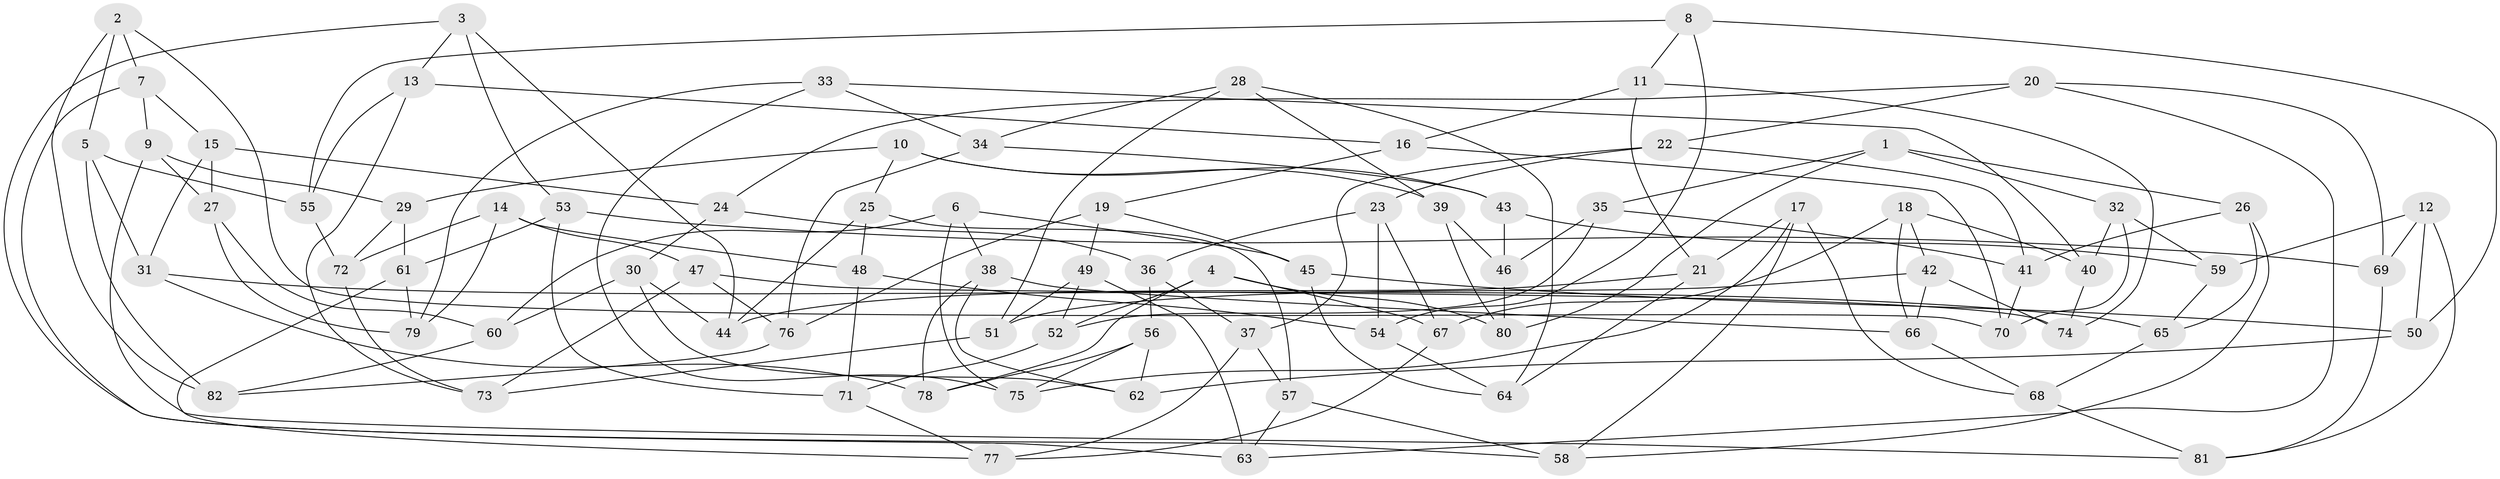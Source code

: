 // coarse degree distribution, {6: 0.7021276595744681, 4: 0.2553191489361702, 5: 0.0425531914893617}
// Generated by graph-tools (version 1.1) at 2025/52/02/27/25 19:52:30]
// undirected, 82 vertices, 164 edges
graph export_dot {
graph [start="1"]
  node [color=gray90,style=filled];
  1;
  2;
  3;
  4;
  5;
  6;
  7;
  8;
  9;
  10;
  11;
  12;
  13;
  14;
  15;
  16;
  17;
  18;
  19;
  20;
  21;
  22;
  23;
  24;
  25;
  26;
  27;
  28;
  29;
  30;
  31;
  32;
  33;
  34;
  35;
  36;
  37;
  38;
  39;
  40;
  41;
  42;
  43;
  44;
  45;
  46;
  47;
  48;
  49;
  50;
  51;
  52;
  53;
  54;
  55;
  56;
  57;
  58;
  59;
  60;
  61;
  62;
  63;
  64;
  65;
  66;
  67;
  68;
  69;
  70;
  71;
  72;
  73;
  74;
  75;
  76;
  77;
  78;
  79;
  80;
  81;
  82;
  1 -- 35;
  1 -- 26;
  1 -- 32;
  1 -- 80;
  2 -- 70;
  2 -- 7;
  2 -- 82;
  2 -- 5;
  3 -- 53;
  3 -- 44;
  3 -- 58;
  3 -- 13;
  4 -- 52;
  4 -- 67;
  4 -- 78;
  4 -- 80;
  5 -- 55;
  5 -- 31;
  5 -- 82;
  6 -- 45;
  6 -- 38;
  6 -- 60;
  6 -- 75;
  7 -- 9;
  7 -- 63;
  7 -- 15;
  8 -- 50;
  8 -- 54;
  8 -- 11;
  8 -- 55;
  9 -- 27;
  9 -- 29;
  9 -- 81;
  10 -- 25;
  10 -- 29;
  10 -- 43;
  10 -- 39;
  11 -- 21;
  11 -- 74;
  11 -- 16;
  12 -- 50;
  12 -- 81;
  12 -- 59;
  12 -- 69;
  13 -- 16;
  13 -- 73;
  13 -- 55;
  14 -- 48;
  14 -- 79;
  14 -- 47;
  14 -- 72;
  15 -- 24;
  15 -- 31;
  15 -- 27;
  16 -- 19;
  16 -- 70;
  17 -- 68;
  17 -- 58;
  17 -- 75;
  17 -- 21;
  18 -- 66;
  18 -- 42;
  18 -- 67;
  18 -- 40;
  19 -- 45;
  19 -- 49;
  19 -- 76;
  20 -- 24;
  20 -- 63;
  20 -- 22;
  20 -- 69;
  21 -- 64;
  21 -- 44;
  22 -- 41;
  22 -- 37;
  22 -- 23;
  23 -- 36;
  23 -- 54;
  23 -- 67;
  24 -- 36;
  24 -- 30;
  25 -- 48;
  25 -- 44;
  25 -- 57;
  26 -- 41;
  26 -- 65;
  26 -- 58;
  27 -- 60;
  27 -- 79;
  28 -- 51;
  28 -- 64;
  28 -- 34;
  28 -- 39;
  29 -- 72;
  29 -- 61;
  30 -- 60;
  30 -- 62;
  30 -- 44;
  31 -- 65;
  31 -- 78;
  32 -- 59;
  32 -- 40;
  32 -- 70;
  33 -- 34;
  33 -- 40;
  33 -- 75;
  33 -- 79;
  34 -- 43;
  34 -- 76;
  35 -- 41;
  35 -- 52;
  35 -- 46;
  36 -- 37;
  36 -- 56;
  37 -- 57;
  37 -- 77;
  38 -- 62;
  38 -- 66;
  38 -- 78;
  39 -- 80;
  39 -- 46;
  40 -- 74;
  41 -- 70;
  42 -- 66;
  42 -- 74;
  42 -- 51;
  43 -- 59;
  43 -- 46;
  45 -- 50;
  45 -- 64;
  46 -- 80;
  47 -- 73;
  47 -- 74;
  47 -- 76;
  48 -- 71;
  48 -- 54;
  49 -- 63;
  49 -- 52;
  49 -- 51;
  50 -- 62;
  51 -- 73;
  52 -- 71;
  53 -- 61;
  53 -- 69;
  53 -- 71;
  54 -- 64;
  55 -- 72;
  56 -- 62;
  56 -- 75;
  56 -- 78;
  57 -- 58;
  57 -- 63;
  59 -- 65;
  60 -- 82;
  61 -- 79;
  61 -- 77;
  65 -- 68;
  66 -- 68;
  67 -- 77;
  68 -- 81;
  69 -- 81;
  71 -- 77;
  72 -- 73;
  76 -- 82;
}
